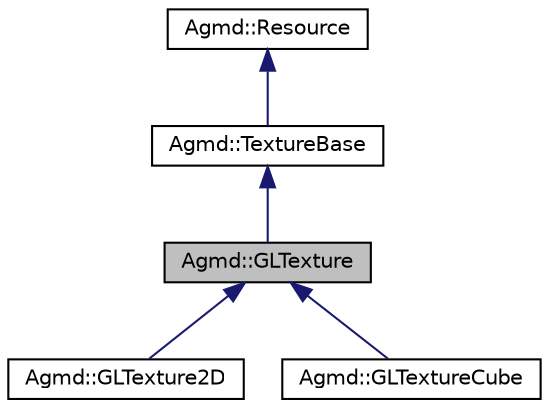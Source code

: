 digraph "Agmd::GLTexture"
{
  edge [fontname="Helvetica",fontsize="10",labelfontname="Helvetica",labelfontsize="10"];
  node [fontname="Helvetica",fontsize="10",shape=record];
  Node1 [label="Agmd::GLTexture",height=0.2,width=0.4,color="black", fillcolor="grey75", style="filled" fontcolor="black"];
  Node2 -> Node1 [dir="back",color="midnightblue",fontsize="10",style="solid"];
  Node2 [label="Agmd::TextureBase",height=0.2,width=0.4,color="black", fillcolor="white", style="filled",URL="$class_agmd_1_1_texture_base.html"];
  Node3 -> Node2 [dir="back",color="midnightblue",fontsize="10",style="solid"];
  Node3 [label="Agmd::Resource",height=0.2,width=0.4,color="black", fillcolor="white", style="filled",URL="$class_agmd_1_1_resource.html"];
  Node1 -> Node4 [dir="back",color="midnightblue",fontsize="10",style="solid"];
  Node4 [label="Agmd::GLTexture2D",height=0.2,width=0.4,color="black", fillcolor="white", style="filled",URL="$class_agmd_1_1_g_l_texture2_d.html"];
  Node1 -> Node5 [dir="back",color="midnightblue",fontsize="10",style="solid"];
  Node5 [label="Agmd::GLTextureCube",height=0.2,width=0.4,color="black", fillcolor="white", style="filled",URL="$class_agmd_1_1_g_l_texture_cube.html"];
}
